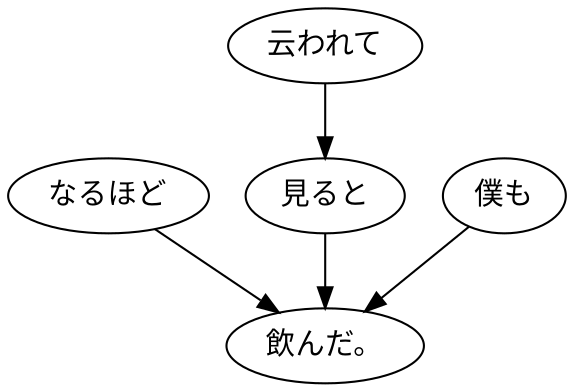 digraph graph8217 {
	node0 [label="なるほど"];
	node1 [label="云われて"];
	node2 [label="見ると"];
	node3 [label="僕も"];
	node4 [label="飲んだ。"];
	node0 -> node4;
	node1 -> node2;
	node2 -> node4;
	node3 -> node4;
}
